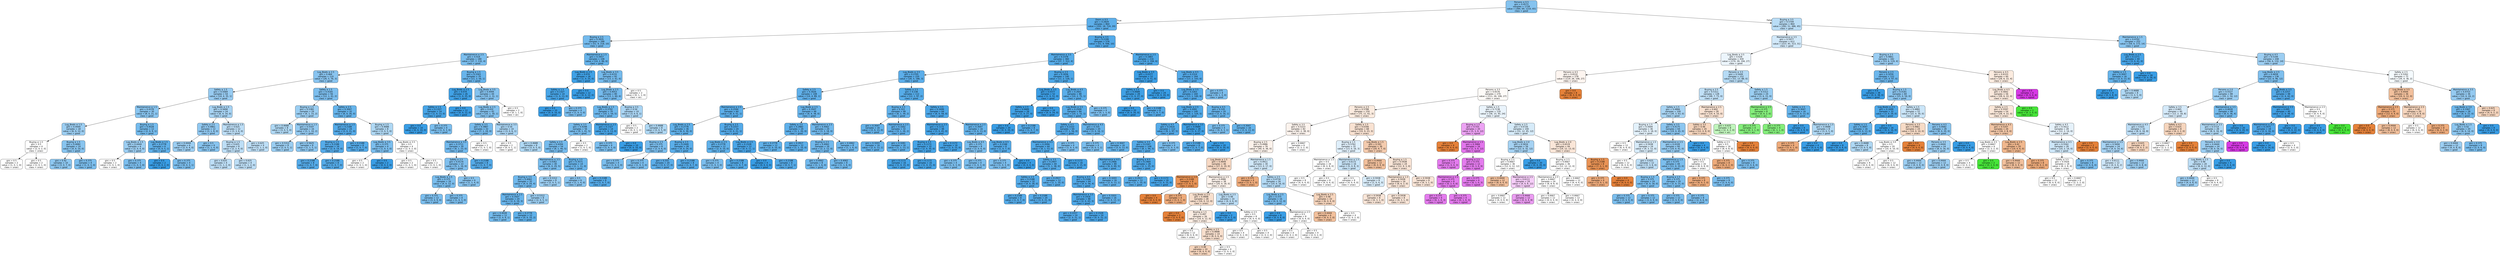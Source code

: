 digraph Tree {
node [shape=box, style="filled, rounded", color="black", fontname=helvetica] ;
edge [fontname=helvetica] ;
0 [label=<Persons &le; 0.5<br/>gini = 0.4573<br/>samples = 1728<br/>value = [384, 69, 1210, 65]<br/>class = good>, fillcolor="#399de59d"] ;
1 [label=<Doors &le; 0.5<br/>gini = 0.2829<br/>samples = 864<br/>value = [102, 18, 724, 20]<br/>class = good>, fillcolor="#399de5d0"] ;
0 -> 1 [labeldistance=2.5, labelangle=45, headlabel="True"] ;
2 [label=<Buying &le; 2.5<br/>gini = 0.3935<br/>samples = 288<br/>value = [51, 9, 218, 10]<br/>class = good>, fillcolor="#399de5b4"] ;
1 -> 2 ;
3 [label=<Maintainence &le; 2.5<br/>gini = 0.418<br/>samples = 180<br/>value = [37, 7, 132, 4]<br/>class = good>, fillcolor="#399de5a9"] ;
2 -> 3 ;
4 [label=<Lug_Boots &le; 2.5<br/>gini = 0.464<br/>samples = 110<br/>value = [26, 5, 76, 3]<br/>class = good>, fillcolor="#399de598"] ;
3 -> 4 ;
5 [label=<Safety &le; 1.5<br/>gini = 0.5069<br/>samples = 54<br/>value = [14, 4, 35, 1]<br/>class = good>, fillcolor="#399de586"] ;
4 -> 5 ;
6 [label=<Maintainence &le; 1.5<br/>gini = 0.4378<br/>samples = 30<br/>value = [8, 0, 21, 1]<br/>class = good>, fillcolor="#399de597"] ;
5 -> 6 ;
7 [label=<Lug_Boots &le; 1.5<br/>gini = 0.4444<br/>samples = 18<br/>value = [6, 0, 12, 0]<br/>class = good>, fillcolor="#399de57f"] ;
6 -> 7 ;
8 [label=<Buying &le; 1.5<br/>gini = 0.5<br/>samples = 4<br/>value = [2, 0, 2, 0]<br/>class = unacc>, fillcolor="#e5813900"] ;
7 -> 8 ;
9 [label=<gini = 0.5<br/>samples = 2<br/>value = [1, 0, 1, 0]<br/>class = unacc>, fillcolor="#e5813900"] ;
8 -> 9 ;
10 [label=<gini = 0.5<br/>samples = 2<br/>value = [1, 0, 1, 0]<br/>class = unacc>, fillcolor="#e5813900"] ;
8 -> 10 ;
11 [label=<Buying &le; 1.5<br/>gini = 0.4082<br/>samples = 14<br/>value = [4, 0, 10, 0]<br/>class = good>, fillcolor="#399de599"] ;
7 -> 11 ;
12 [label=<gini = 0.42<br/>samples = 10<br/>value = [3, 0, 7, 0]<br/>class = good>, fillcolor="#399de592"] ;
11 -> 12 ;
13 [label=<gini = 0.375<br/>samples = 4<br/>value = [1, 0, 3, 0]<br/>class = good>, fillcolor="#399de5aa"] ;
11 -> 13 ;
14 [label=<Buying &le; 1.5<br/>gini = 0.4028<br/>samples = 12<br/>value = [2, 0, 9, 1]<br/>class = good>, fillcolor="#399de5b2"] ;
6 -> 14 ;
15 [label=<Lug_Boots &le; 1.5<br/>gini = 0.4444<br/>samples = 6<br/>value = [2, 0, 4, 0]<br/>class = good>, fillcolor="#399de57f"] ;
14 -> 15 ;
16 [label=<gini = 0.5<br/>samples = 2<br/>value = [1, 0, 1, 0]<br/>class = unacc>, fillcolor="#e5813900"] ;
15 -> 16 ;
17 [label=<gini = 0.375<br/>samples = 4<br/>value = [1, 0, 3, 0]<br/>class = good>, fillcolor="#399de5aa"] ;
15 -> 17 ;
18 [label=<Lug_Boots &le; 1.5<br/>gini = 0.2778<br/>samples = 6<br/>value = [0, 0, 5, 1]<br/>class = good>, fillcolor="#399de5cc"] ;
14 -> 18 ;
19 [label=<gini = 0.0<br/>samples = 2<br/>value = [0, 0, 2, 0]<br/>class = good>, fillcolor="#399de5ff"] ;
18 -> 19 ;
20 [label=<gini = 0.375<br/>samples = 4<br/>value = [0, 0, 3, 1]<br/>class = good>, fillcolor="#399de5aa"] ;
18 -> 20 ;
21 [label=<Lug_Boots &le; 1.5<br/>gini = 0.5694<br/>samples = 24<br/>value = [6, 4, 14, 0]<br/>class = good>, fillcolor="#399de571"] ;
5 -> 21 ;
22 [label=<Safety &le; 2.5<br/>gini = 0.4861<br/>samples = 12<br/>value = [3, 1, 8, 0]<br/>class = good>, fillcolor="#399de58e"] ;
21 -> 22 ;
23 [label=<gini = 0.4444<br/>samples = 6<br/>value = [2, 0, 4, 0]<br/>class = good>, fillcolor="#399de57f"] ;
22 -> 23 ;
24 [label=<gini = 0.5<br/>samples = 6<br/>value = [1, 1, 4, 0]<br/>class = good>, fillcolor="#399de599"] ;
22 -> 24 ;
25 [label=<Maintainence &le; 1.5<br/>gini = 0.625<br/>samples = 12<br/>value = [3, 3, 6, 0]<br/>class = good>, fillcolor="#399de555"] ;
21 -> 25 ;
26 [label=<Buying &le; 1.5<br/>gini = 0.625<br/>samples = 8<br/>value = [2, 2, 4, 0]<br/>class = good>, fillcolor="#399de555"] ;
25 -> 26 ;
27 [label=<gini = 0.625<br/>samples = 4<br/>value = [1, 1, 2, 0]<br/>class = good>, fillcolor="#399de555"] ;
26 -> 27 ;
28 [label=<gini = 0.625<br/>samples = 4<br/>value = [1, 1, 2, 0]<br/>class = good>, fillcolor="#399de555"] ;
26 -> 28 ;
29 [label=<gini = 0.625<br/>samples = 4<br/>value = [1, 1, 2, 0]<br/>class = good>, fillcolor="#399de555"] ;
25 -> 29 ;
30 [label=<Safety &le; 1.5<br/>gini = 0.4165<br/>samples = 56<br/>value = [12, 1, 41, 2]<br/>class = good>, fillcolor="#399de5a8"] ;
4 -> 30 ;
31 [label=<Buying &le; 1.5<br/>gini = 0.5382<br/>samples = 24<br/>value = [6, 1, 15, 2]<br/>class = good>, fillcolor="#399de580"] ;
30 -> 31 ;
32 [label=<gini = 0.4688<br/>samples = 8<br/>value = [3, 0, 5, 0]<br/>class = good>, fillcolor="#399de566"] ;
31 -> 32 ;
33 [label=<Maintainence &le; 1.5<br/>gini = 0.5547<br/>samples = 16<br/>value = [3, 1, 10, 2]<br/>class = good>, fillcolor="#399de589"] ;
31 -> 33 ;
34 [label=<gini = 0.5312<br/>samples = 8<br/>value = [2, 0, 5, 1]<br/>class = good>, fillcolor="#399de580"] ;
33 -> 34 ;
35 [label=<gini = 0.5625<br/>samples = 8<br/>value = [1, 1, 5, 1]<br/>class = good>, fillcolor="#399de592"] ;
33 -> 35 ;
36 [label=<Safety &le; 2.5<br/>gini = 0.3047<br/>samples = 32<br/>value = [6, 0, 26, 0]<br/>class = good>, fillcolor="#399de5c4"] ;
30 -> 36 ;
37 [label=<Maintainence &le; 1.5<br/>gini = 0.2188<br/>samples = 24<br/>value = [3, 0, 21, 0]<br/>class = good>, fillcolor="#399de5db"] ;
36 -> 37 ;
38 [label=<Buying &le; 1.5<br/>gini = 0.2188<br/>samples = 16<br/>value = [2, 0, 14, 0]<br/>class = good>, fillcolor="#399de5db"] ;
37 -> 38 ;
39 [label=<gini = 0.2188<br/>samples = 8<br/>value = [1, 0, 7, 0]<br/>class = good>, fillcolor="#399de5db"] ;
38 -> 39 ;
40 [label=<gini = 0.2188<br/>samples = 8<br/>value = [1, 0, 7, 0]<br/>class = good>, fillcolor="#399de5db"] ;
38 -> 40 ;
41 [label=<gini = 0.2188<br/>samples = 8<br/>value = [1, 0, 7, 0]<br/>class = good>, fillcolor="#399de5db"] ;
37 -> 41 ;
42 [label=<Buying &le; 1.5<br/>gini = 0.4688<br/>samples = 8<br/>value = [3, 0, 5, 0]<br/>class = good>, fillcolor="#399de566"] ;
36 -> 42 ;
43 [label=<Lug_Boots &le; 3.5<br/>gini = 0.375<br/>samples = 4<br/>value = [1, 0, 3, 0]<br/>class = good>, fillcolor="#399de5aa"] ;
42 -> 43 ;
44 [label=<gini = 0.5<br/>samples = 2<br/>value = [1, 0, 1, 0]<br/>class = unacc>, fillcolor="#e5813900"] ;
43 -> 44 ;
45 [label=<gini = 0.0<br/>samples = 2<br/>value = [0, 0, 2, 0]<br/>class = good>, fillcolor="#399de5ff"] ;
43 -> 45 ;
46 [label=<Lug_Boots &le; 3.5<br/>gini = 0.5<br/>samples = 4<br/>value = [2, 0, 2, 0]<br/>class = unacc>, fillcolor="#e5813900"] ;
42 -> 46 ;
47 [label=<gini = 0.5<br/>samples = 2<br/>value = [1, 0, 1, 0]<br/>class = unacc>, fillcolor="#e5813900"] ;
46 -> 47 ;
48 [label=<gini = 0.5<br/>samples = 2<br/>value = [1, 0, 1, 0]<br/>class = unacc>, fillcolor="#e5813900"] ;
46 -> 48 ;
49 [label=<Buying &le; 1.5<br/>gini = 0.3343<br/>samples = 70<br/>value = [11, 2, 56, 1]<br/>class = good>, fillcolor="#399de5c2"] ;
3 -> 49 ;
50 [label=<Lug_Boots &le; 2.5<br/>gini = 0.074<br/>samples = 26<br/>value = [1, 0, 25, 0]<br/>class = good>, fillcolor="#399de5f5"] ;
49 -> 50 ;
51 [label=<Safety &le; 1.5<br/>gini = 0.1327<br/>samples = 14<br/>value = [1, 0, 13, 0]<br/>class = good>, fillcolor="#399de5eb"] ;
50 -> 51 ;
52 [label=<gini = 0.0<br/>samples = 10<br/>value = [0, 0, 10, 0]<br/>class = good>, fillcolor="#399de5ff"] ;
51 -> 52 ;
53 [label=<gini = 0.375<br/>samples = 4<br/>value = [1, 0, 3, 0]<br/>class = good>, fillcolor="#399de5aa"] ;
51 -> 53 ;
54 [label=<gini = 0.0<br/>samples = 12<br/>value = [0, 0, 12, 0]<br/>class = good>, fillcolor="#399de5ff"] ;
50 -> 54 ;
55 [label=<Lug_Boots &le; 3.5<br/>gini = 0.4494<br/>samples = 44<br/>value = [10, 2, 31, 1]<br/>class = good>, fillcolor="#399de59e"] ;
49 -> 55 ;
56 [label=<Lug_Boots &le; 2.5<br/>gini = 0.432<br/>samples = 42<br/>value = [10, 1, 30, 1]<br/>class = good>, fillcolor="#399de59f"] ;
55 -> 56 ;
57 [label=<Safety &le; 3.5<br/>gini = 0.3887<br/>samples = 32<br/>value = [7, 1, 24, 0]<br/>class = good>, fillcolor="#399de5ad"] ;
56 -> 57 ;
58 [label=<Maintainence &le; 3.5<br/>gini = 0.3711<br/>samples = 30<br/>value = [6, 1, 23, 0]<br/>class = good>, fillcolor="#399de5b5"] ;
57 -> 58 ;
59 [label=<Safety &le; 2.5<br/>gini = 0.4174<br/>samples = 22<br/>value = [5, 1, 16, 0]<br/>class = good>, fillcolor="#399de5a5"] ;
58 -> 59 ;
60 [label=<Lug_Boots &le; 1.5<br/>gini = 0.375<br/>samples = 16<br/>value = [4, 0, 12, 0]<br/>class = good>, fillcolor="#399de5aa"] ;
59 -> 60 ;
61 [label=<gini = 0.375<br/>samples = 12<br/>value = [3, 0, 9, 0]<br/>class = good>, fillcolor="#399de5aa"] ;
60 -> 61 ;
62 [label=<gini = 0.375<br/>samples = 4<br/>value = [1, 0, 3, 0]<br/>class = good>, fillcolor="#399de5aa"] ;
60 -> 62 ;
63 [label=<gini = 0.5<br/>samples = 6<br/>value = [1, 1, 4, 0]<br/>class = good>, fillcolor="#399de599"] ;
59 -> 63 ;
64 [label=<gini = 0.2188<br/>samples = 8<br/>value = [1, 0, 7, 0]<br/>class = good>, fillcolor="#399de5db"] ;
58 -> 64 ;
65 [label=<gini = 0.5<br/>samples = 2<br/>value = [1, 0, 1, 0]<br/>class = unacc>, fillcolor="#e5813900"] ;
57 -> 65 ;
66 [label=<Maintainence &le; 3.5<br/>gini = 0.54<br/>samples = 10<br/>value = [3, 0, 6, 1]<br/>class = good>, fillcolor="#399de56d"] ;
56 -> 66 ;
67 [label=<gini = 0.5<br/>samples = 2<br/>value = [0, 0, 1, 1]<br/>class = good>, fillcolor="#399de500"] ;
66 -> 67 ;
68 [label=<gini = 0.4688<br/>samples = 8<br/>value = [3, 0, 5, 0]<br/>class = good>, fillcolor="#399de566"] ;
66 -> 68 ;
69 [label=<gini = 0.5<br/>samples = 2<br/>value = [0, 1, 1, 0]<br/>class = acc>, fillcolor="#47e53900"] ;
55 -> 69 ;
70 [label=<Maintainence &le; 1.5<br/>gini = 0.3457<br/>samples = 108<br/>value = [14, 2, 86, 6]<br/>class = good>, fillcolor="#399de5c3"] ;
2 -> 70 ;
71 [label=<Lug_Boots &le; 2.5<br/>gini = 0.074<br/>samples = 26<br/>value = [1, 0, 25, 0]<br/>class = good>, fillcolor="#399de5f5"] ;
70 -> 71 ;
72 [label=<Safety &le; 1.5<br/>gini = 0.1327<br/>samples = 14<br/>value = [1, 0, 13, 0]<br/>class = good>, fillcolor="#399de5eb"] ;
71 -> 72 ;
73 [label=<gini = 0.0<br/>samples = 10<br/>value = [0, 0, 10, 0]<br/>class = good>, fillcolor="#399de5ff"] ;
72 -> 73 ;
74 [label=<gini = 0.375<br/>samples = 4<br/>value = [1, 0, 3, 0]<br/>class = good>, fillcolor="#399de5aa"] ;
72 -> 74 ;
75 [label=<gini = 0.0<br/>samples = 12<br/>value = [0, 0, 12, 0]<br/>class = good>, fillcolor="#399de5ff"] ;
71 -> 75 ;
76 [label=<Lug_Boots &le; 3.5<br/>gini = 0.4155<br/>samples = 82<br/>value = [13, 2, 61, 6]<br/>class = good>, fillcolor="#399de5b1"] ;
70 -> 76 ;
77 [label=<Lug_Boots &le; 2.5<br/>gini = 0.4053<br/>samples = 80<br/>value = [13, 1, 60, 6]<br/>class = good>, fillcolor="#399de5b3"] ;
76 -> 77 ;
78 [label=<Lug_Boots &le; 1.5<br/>gini = 0.3792<br/>samples = 70<br/>value = [10, 1, 54, 5]<br/>class = good>, fillcolor="#399de5bb"] ;
77 -> 78 ;
79 [label=<Safety &le; 3.5<br/>gini = 0.4298<br/>samples = 56<br/>value = [9, 1, 41, 5]<br/>class = good>, fillcolor="#399de5ae"] ;
78 -> 79 ;
80 [label=<Safety &le; 2.5<br/>gini = 0.4204<br/>samples = 54<br/>value = [8, 1, 40, 5]<br/>class = good>, fillcolor="#399de5b1"] ;
79 -> 80 ;
81 [label=<Maintainence &le; 3.5<br/>gini = 0.4362<br/>samples = 40<br/>value = [6, 0, 29, 5]<br/>class = good>, fillcolor="#399de5ac"] ;
80 -> 81 ;
82 [label=<Buying &le; 3.5<br/>gini = 0.4062<br/>samples = 32<br/>value = [4, 0, 24, 4]<br/>class = good>, fillcolor="#399de5b6"] ;
81 -> 82 ;
83 [label=<Maintainence &le; 2.5<br/>gini = 0.3507<br/>samples = 24<br/>value = [2, 0, 19, 3]<br/>class = good>, fillcolor="#399de5c2"] ;
82 -> 83 ;
84 [label=<gini = 0.4028<br/>samples = 12<br/>value = [2, 0, 9, 1]<br/>class = good>, fillcolor="#399de5b2"] ;
83 -> 84 ;
85 [label=<gini = 0.2778<br/>samples = 12<br/>value = [0, 0, 10, 2]<br/>class = good>, fillcolor="#399de5cc"] ;
83 -> 85 ;
86 [label=<gini = 0.5312<br/>samples = 8<br/>value = [2, 0, 5, 1]<br/>class = good>, fillcolor="#399de580"] ;
82 -> 86 ;
87 [label=<gini = 0.5312<br/>samples = 8<br/>value = [2, 0, 5, 1]<br/>class = good>, fillcolor="#399de580"] ;
81 -> 87 ;
88 [label=<Buying &le; 3.5<br/>gini = 0.3571<br/>samples = 14<br/>value = [2, 1, 11, 0]<br/>class = good>, fillcolor="#399de5bf"] ;
80 -> 88 ;
89 [label=<gini = 0.5<br/>samples = 6<br/>value = [1, 1, 4, 0]<br/>class = good>, fillcolor="#399de599"] ;
88 -> 89 ;
90 [label=<gini = 0.2188<br/>samples = 8<br/>value = [1, 0, 7, 0]<br/>class = good>, fillcolor="#399de5db"] ;
88 -> 90 ;
91 [label=<gini = 0.5<br/>samples = 2<br/>value = [1, 0, 1, 0]<br/>class = unacc>, fillcolor="#e5813900"] ;
79 -> 91 ;
92 [label=<Maintainence &le; 2.5<br/>gini = 0.1327<br/>samples = 14<br/>value = [1, 0, 13, 0]<br/>class = good>, fillcolor="#399de5eb"] ;
78 -> 92 ;
93 [label=<gini = 0.375<br/>samples = 4<br/>value = [1, 0, 3, 0]<br/>class = good>, fillcolor="#399de5aa"] ;
92 -> 93 ;
94 [label=<gini = 0.0<br/>samples = 10<br/>value = [0, 0, 10, 0]<br/>class = good>, fillcolor="#399de5ff"] ;
92 -> 94 ;
95 [label=<Buying &le; 3.5<br/>gini = 0.54<br/>samples = 10<br/>value = [3, 0, 6, 1]<br/>class = good>, fillcolor="#399de56d"] ;
77 -> 95 ;
96 [label=<gini = 0.5<br/>samples = 2<br/>value = [0, 0, 1, 1]<br/>class = good>, fillcolor="#399de500"] ;
95 -> 96 ;
97 [label=<gini = 0.4688<br/>samples = 8<br/>value = [3, 0, 5, 0]<br/>class = good>, fillcolor="#399de566"] ;
95 -> 97 ;
98 [label=<gini = 0.5<br/>samples = 2<br/>value = [0, 1, 1, 0]<br/>class = acc>, fillcolor="#47e53900"] ;
76 -> 98 ;
99 [label=<Buying &le; 3.5<br/>gini = 0.2199<br/>samples = 576<br/>value = [51, 9, 506, 10]<br/>class = good>, fillcolor="#399de5dd"] ;
1 -> 99 ;
100 [label=<Maintainence &le; 3.5<br/>gini = 0.2378<br/>samples = 360<br/>value = [37, 7, 312, 4]<br/>class = good>, fillcolor="#399de5d9"] ;
99 -> 100 ;
101 [label=<Lug_Boots &le; 3.5<br/>gini = 0.2705<br/>samples = 220<br/>value = [26, 5, 186, 3]<br/>class = good>, fillcolor="#399de5d2"] ;
100 -> 101 ;
102 [label=<Safety &le; 2.5<br/>gini = 0.3026<br/>samples = 108<br/>value = [14, 4, 89, 1]<br/>class = good>, fillcolor="#399de5cb"] ;
101 -> 102 ;
103 [label=<Maintainence &le; 2.5<br/>gini = 0.2594<br/>samples = 60<br/>value = [8, 0, 51, 1]<br/>class = good>, fillcolor="#399de5d3"] ;
102 -> 103 ;
104 [label=<Lug_Boots &le; 2.5<br/>gini = 0.2778<br/>samples = 36<br/>value = [6, 0, 30, 0]<br/>class = good>, fillcolor="#399de5cc"] ;
103 -> 104 ;
105 [label=<Buying &le; 2.5<br/>gini = 0.375<br/>samples = 8<br/>value = [2, 0, 6, 0]<br/>class = good>, fillcolor="#399de5aa"] ;
104 -> 105 ;
106 [label=<gini = 0.375<br/>samples = 4<br/>value = [1, 0, 3, 0]<br/>class = good>, fillcolor="#399de5aa"] ;
105 -> 106 ;
107 [label=<gini = 0.375<br/>samples = 4<br/>value = [1, 0, 3, 0]<br/>class = good>, fillcolor="#399de5aa"] ;
105 -> 107 ;
108 [label=<Buying &le; 2.5<br/>gini = 0.2449<br/>samples = 28<br/>value = [4, 0, 24, 0]<br/>class = good>, fillcolor="#399de5d4"] ;
104 -> 108 ;
109 [label=<gini = 0.255<br/>samples = 20<br/>value = [3, 0, 17, 0]<br/>class = good>, fillcolor="#399de5d2"] ;
108 -> 109 ;
110 [label=<gini = 0.2188<br/>samples = 8<br/>value = [1, 0, 7, 0]<br/>class = good>, fillcolor="#399de5db"] ;
108 -> 110 ;
111 [label=<Buying &le; 2.5<br/>gini = 0.2257<br/>samples = 24<br/>value = [2, 0, 21, 1]<br/>class = good>, fillcolor="#399de5dc"] ;
103 -> 111 ;
112 [label=<Lug_Boots &le; 2.5<br/>gini = 0.2778<br/>samples = 12<br/>value = [2, 0, 10, 0]<br/>class = good>, fillcolor="#399de5cc"] ;
111 -> 112 ;
113 [label=<gini = 0.375<br/>samples = 4<br/>value = [1, 0, 3, 0]<br/>class = good>, fillcolor="#399de5aa"] ;
112 -> 113 ;
114 [label=<gini = 0.2188<br/>samples = 8<br/>value = [1, 0, 7, 0]<br/>class = good>, fillcolor="#399de5db"] ;
112 -> 114 ;
115 [label=<Lug_Boots &le; 2.5<br/>gini = 0.1528<br/>samples = 12<br/>value = [0, 0, 11, 1]<br/>class = good>, fillcolor="#399de5e8"] ;
111 -> 115 ;
116 [label=<gini = 0.0<br/>samples = 4<br/>value = [0, 0, 4, 0]<br/>class = good>, fillcolor="#399de5ff"] ;
115 -> 116 ;
117 [label=<gini = 0.2188<br/>samples = 8<br/>value = [0, 0, 7, 1]<br/>class = good>, fillcolor="#399de5db"] ;
115 -> 117 ;
118 [label=<Lug_Boots &le; 2.5<br/>gini = 0.3507<br/>samples = 48<br/>value = [6, 4, 38, 0]<br/>class = good>, fillcolor="#399de5c2"] ;
102 -> 118 ;
119 [label=<Safety &le; 3.5<br/>gini = 0.2882<br/>samples = 24<br/>value = [3, 1, 20, 0]<br/>class = good>, fillcolor="#399de5ce"] ;
118 -> 119 ;
120 [label=<gini = 0.2778<br/>samples = 12<br/>value = [2, 0, 10, 0]<br/>class = good>, fillcolor="#399de5cc"] ;
119 -> 120 ;
121 [label=<gini = 0.2917<br/>samples = 12<br/>value = [1, 1, 10, 0]<br/>class = good>, fillcolor="#399de5d1"] ;
119 -> 121 ;
122 [label=<Maintainence &le; 2.5<br/>gini = 0.4062<br/>samples = 24<br/>value = [3, 3, 18, 0]<br/>class = good>, fillcolor="#399de5b6"] ;
118 -> 122 ;
123 [label=<Buying &le; 2.5<br/>gini = 0.4062<br/>samples = 16<br/>value = [2, 2, 12, 0]<br/>class = good>, fillcolor="#399de5b6"] ;
122 -> 123 ;
124 [label=<gini = 0.4062<br/>samples = 8<br/>value = [1, 1, 6, 0]<br/>class = good>, fillcolor="#399de5b6"] ;
123 -> 124 ;
125 [label=<gini = 0.4062<br/>samples = 8<br/>value = [1, 1, 6, 0]<br/>class = good>, fillcolor="#399de5b6"] ;
123 -> 125 ;
126 [label=<gini = 0.4062<br/>samples = 8<br/>value = [1, 1, 6, 0]<br/>class = good>, fillcolor="#399de5b6"] ;
122 -> 126 ;
127 [label=<Safety &le; 2.5<br/>gini = 0.238<br/>samples = 112<br/>value = [12, 1, 97, 2]<br/>class = good>, fillcolor="#399de5d9"] ;
101 -> 127 ;
128 [label=<Buying &le; 2.5<br/>gini = 0.322<br/>samples = 48<br/>value = [6, 1, 39, 2]<br/>class = good>, fillcolor="#399de5c8"] ;
127 -> 128 ;
129 [label=<gini = 0.3047<br/>samples = 16<br/>value = [3, 0, 13, 0]<br/>class = good>, fillcolor="#399de5c4"] ;
128 -> 129 ;
130 [label=<Maintainence &le; 2.5<br/>gini = 0.3262<br/>samples = 32<br/>value = [3, 1, 26, 2]<br/>class = good>, fillcolor="#399de5ca"] ;
128 -> 130 ;
131 [label=<gini = 0.3203<br/>samples = 16<br/>value = [2, 0, 13, 1]<br/>class = good>, fillcolor="#399de5c8"] ;
130 -> 131 ;
132 [label=<gini = 0.3281<br/>samples = 16<br/>value = [1, 1, 13, 1]<br/>class = good>, fillcolor="#399de5cc"] ;
130 -> 132 ;
133 [label=<Safety &le; 3.5<br/>gini = 0.1699<br/>samples = 64<br/>value = [6, 0, 58, 0]<br/>class = good>, fillcolor="#399de5e5"] ;
127 -> 133 ;
134 [label=<Maintainence &le; 2.5<br/>gini = 0.1172<br/>samples = 48<br/>value = [3, 0, 45, 0]<br/>class = good>, fillcolor="#399de5ee"] ;
133 -> 134 ;
135 [label=<Buying &le; 2.5<br/>gini = 0.1172<br/>samples = 32<br/>value = [2, 0, 30, 0]<br/>class = good>, fillcolor="#399de5ee"] ;
134 -> 135 ;
136 [label=<gini = 0.1172<br/>samples = 16<br/>value = [1, 0, 15, 0]<br/>class = good>, fillcolor="#399de5ee"] ;
135 -> 136 ;
137 [label=<gini = 0.1172<br/>samples = 16<br/>value = [1, 0, 15, 0]<br/>class = good>, fillcolor="#399de5ee"] ;
135 -> 137 ;
138 [label=<gini = 0.1172<br/>samples = 16<br/>value = [1, 0, 15, 0]<br/>class = good>, fillcolor="#399de5ee"] ;
134 -> 138 ;
139 [label=<Maintainence &le; 2.5<br/>gini = 0.3047<br/>samples = 16<br/>value = [3, 0, 13, 0]<br/>class = good>, fillcolor="#399de5c4"] ;
133 -> 139 ;
140 [label=<Lug_Boots &le; 4.5<br/>gini = 0.375<br/>samples = 8<br/>value = [2, 0, 6, 0]<br/>class = good>, fillcolor="#399de5aa"] ;
139 -> 140 ;
141 [label=<gini = 0.375<br/>samples = 4<br/>value = [1, 0, 3, 0]<br/>class = good>, fillcolor="#399de5aa"] ;
140 -> 141 ;
142 [label=<gini = 0.375<br/>samples = 4<br/>value = [1, 0, 3, 0]<br/>class = good>, fillcolor="#399de5aa"] ;
140 -> 142 ;
143 [label=<Lug_Boots &le; 4.5<br/>gini = 0.2188<br/>samples = 8<br/>value = [1, 0, 7, 0]<br/>class = good>, fillcolor="#399de5db"] ;
139 -> 143 ;
144 [label=<gini = 0.375<br/>samples = 4<br/>value = [1, 0, 3, 0]<br/>class = good>, fillcolor="#399de5aa"] ;
143 -> 144 ;
145 [label=<gini = 0.0<br/>samples = 4<br/>value = [0, 0, 4, 0]<br/>class = good>, fillcolor="#399de5ff"] ;
143 -> 145 ;
146 [label=<Buying &le; 2.5<br/>gini = 0.1836<br/>samples = 140<br/>value = [11, 2, 126, 1]<br/>class = good>, fillcolor="#399de5e3"] ;
100 -> 146 ;
147 [label=<Lug_Boots &le; 3.5<br/>gini = 0.0377<br/>samples = 52<br/>value = [1, 0, 51, 0]<br/>class = good>, fillcolor="#399de5fa"] ;
146 -> 147 ;
148 [label=<Safety &le; 2.5<br/>gini = 0.0689<br/>samples = 28<br/>value = [1, 0, 27, 0]<br/>class = good>, fillcolor="#399de5f6"] ;
147 -> 148 ;
149 [label=<gini = 0.0<br/>samples = 20<br/>value = [0, 0, 20, 0]<br/>class = good>, fillcolor="#399de5ff"] ;
148 -> 149 ;
150 [label=<gini = 0.2188<br/>samples = 8<br/>value = [1, 0, 7, 0]<br/>class = good>, fillcolor="#399de5db"] ;
148 -> 150 ;
151 [label=<gini = 0.0<br/>samples = 24<br/>value = [0, 0, 24, 0]<br/>class = good>, fillcolor="#399de5ff"] ;
147 -> 151 ;
152 [label=<Lug_Boots &le; 4.5<br/>gini = 0.2601<br/>samples = 88<br/>value = [10, 2, 75, 1]<br/>class = good>, fillcolor="#399de5d4"] ;
146 -> 152 ;
153 [label=<Lug_Boots &le; 3.5<br/>gini = 0.2509<br/>samples = 84<br/>value = [10, 1, 72, 1]<br/>class = good>, fillcolor="#399de5d6"] ;
152 -> 153 ;
154 [label=<Safety &le; 4.5<br/>gini = 0.2222<br/>samples = 64<br/>value = [7, 1, 56, 0]<br/>class = good>, fillcolor="#399de5db"] ;
153 -> 154 ;
155 [label=<Maintainence &le; 4.5<br/>gini = 0.2094<br/>samples = 60<br/>value = [6, 1, 53, 0]<br/>class = good>, fillcolor="#399de5de"] ;
154 -> 155 ;
156 [label=<Safety &le; 3.5<br/>gini = 0.2407<br/>samples = 44<br/>value = [5, 1, 38, 0]<br/>class = good>, fillcolor="#399de5d8"] ;
155 -> 156 ;
157 [label=<Safety &le; 2.5<br/>gini = 0.2188<br/>samples = 32<br/>value = [4, 0, 28, 0]<br/>class = good>, fillcolor="#399de5db"] ;
156 -> 157 ;
158 [label=<gini = 0.2188<br/>samples = 8<br/>value = [1, 0, 7, 0]<br/>class = good>, fillcolor="#399de5db"] ;
157 -> 158 ;
159 [label=<gini = 0.2188<br/>samples = 24<br/>value = [3, 0, 21, 0]<br/>class = good>, fillcolor="#399de5db"] ;
157 -> 159 ;
160 [label=<gini = 0.2917<br/>samples = 12<br/>value = [1, 1, 10, 0]<br/>class = good>, fillcolor="#399de5d1"] ;
156 -> 160 ;
161 [label=<gini = 0.1172<br/>samples = 16<br/>value = [1, 0, 15, 0]<br/>class = good>, fillcolor="#399de5ee"] ;
155 -> 161 ;
162 [label=<gini = 0.375<br/>samples = 4<br/>value = [1, 0, 3, 0]<br/>class = good>, fillcolor="#399de5aa"] ;
154 -> 162 ;
163 [label=<Maintainence &le; 4.5<br/>gini = 0.335<br/>samples = 20<br/>value = [3, 0, 16, 1]<br/>class = good>, fillcolor="#399de5c3"] ;
153 -> 163 ;
164 [label=<gini = 0.375<br/>samples = 4<br/>value = [0, 0, 3, 1]<br/>class = good>, fillcolor="#399de5aa"] ;
163 -> 164 ;
165 [label=<gini = 0.3047<br/>samples = 16<br/>value = [3, 0, 13, 0]<br/>class = good>, fillcolor="#399de5c4"] ;
163 -> 165 ;
166 [label=<gini = 0.375<br/>samples = 4<br/>value = [0, 1, 3, 0]<br/>class = good>, fillcolor="#399de5aa"] ;
152 -> 166 ;
167 [label=<Maintainence &le; 2.5<br/>gini = 0.1883<br/>samples = 216<br/>value = [14, 2, 194, 6]<br/>class = good>, fillcolor="#399de5e3"] ;
99 -> 167 ;
168 [label=<Lug_Boots &le; 3.5<br/>gini = 0.0377<br/>samples = 52<br/>value = [1, 0, 51, 0]<br/>class = good>, fillcolor="#399de5fa"] ;
167 -> 168 ;
169 [label=<Safety &le; 2.5<br/>gini = 0.0689<br/>samples = 28<br/>value = [1, 0, 27, 0]<br/>class = good>, fillcolor="#399de5f6"] ;
168 -> 169 ;
170 [label=<gini = 0.0<br/>samples = 20<br/>value = [0, 0, 20, 0]<br/>class = good>, fillcolor="#399de5ff"] ;
169 -> 170 ;
171 [label=<gini = 0.2188<br/>samples = 8<br/>value = [1, 0, 7, 0]<br/>class = good>, fillcolor="#399de5db"] ;
169 -> 171 ;
172 [label=<gini = 0.0<br/>samples = 24<br/>value = [0, 0, 24, 0]<br/>class = good>, fillcolor="#399de5ff"] ;
168 -> 172 ;
173 [label=<Lug_Boots &le; 4.5<br/>gini = 0.2319<br/>samples = 164<br/>value = [13, 2, 143, 6]<br/>class = good>, fillcolor="#399de5dc"] ;
167 -> 173 ;
174 [label=<Lug_Boots &le; 3.5<br/>gini = 0.2263<br/>samples = 160<br/>value = [13, 1, 140, 6]<br/>class = good>, fillcolor="#399de5dc"] ;
173 -> 174 ;
175 [label=<Lug_Boots &le; 2.5<br/>gini = 0.2091<br/>samples = 140<br/>value = [10, 1, 124, 5]<br/>class = good>, fillcolor="#399de5e0"] ;
174 -> 175 ;
176 [label=<Safety &le; 4.5<br/>gini = 0.2414<br/>samples = 112<br/>value = [9, 1, 97, 5]<br/>class = good>, fillcolor="#399de5da"] ;
175 -> 176 ;
177 [label=<Safety &le; 3.5<br/>gini = 0.2347<br/>samples = 108<br/>value = [8, 1, 94, 5]<br/>class = good>, fillcolor="#399de5db"] ;
176 -> 177 ;
178 [label=<Maintainence &le; 4.5<br/>gini = 0.2466<br/>samples = 80<br/>value = [6, 0, 69, 5]<br/>class = good>, fillcolor="#399de5d9"] ;
177 -> 178 ;
179 [label=<Buying &le; 4.5<br/>gini = 0.2266<br/>samples = 64<br/>value = [4, 0, 56, 4]<br/>class = good>, fillcolor="#399de5dd"] ;
178 -> 179 ;
180 [label=<Maintainence &le; 3.5<br/>gini = 0.1918<br/>samples = 48<br/>value = [2, 0, 43, 3]<br/>class = good>, fillcolor="#399de5e3"] ;
179 -> 180 ;
181 [label=<gini = 0.2257<br/>samples = 24<br/>value = [2, 0, 21, 1]<br/>class = good>, fillcolor="#399de5dc"] ;
180 -> 181 ;
182 [label=<gini = 0.1528<br/>samples = 24<br/>value = [0, 0, 22, 2]<br/>class = good>, fillcolor="#399de5e8"] ;
180 -> 182 ;
183 [label=<gini = 0.3203<br/>samples = 16<br/>value = [2, 0, 13, 1]<br/>class = good>, fillcolor="#399de5c8"] ;
179 -> 183 ;
184 [label=<gini = 0.3203<br/>samples = 16<br/>value = [2, 0, 13, 1]<br/>class = good>, fillcolor="#399de5c8"] ;
178 -> 184 ;
185 [label=<Buying &le; 4.5<br/>gini = 0.1964<br/>samples = 28<br/>value = [2, 1, 25, 0]<br/>class = good>, fillcolor="#399de5e2"] ;
177 -> 185 ;
186 [label=<gini = 0.2917<br/>samples = 12<br/>value = [1, 1, 10, 0]<br/>class = good>, fillcolor="#399de5d1"] ;
185 -> 186 ;
187 [label=<gini = 0.1172<br/>samples = 16<br/>value = [1, 0, 15, 0]<br/>class = good>, fillcolor="#399de5ee"] ;
185 -> 187 ;
188 [label=<gini = 0.375<br/>samples = 4<br/>value = [1, 0, 3, 0]<br/>class = good>, fillcolor="#399de5aa"] ;
176 -> 188 ;
189 [label=<Maintainence &le; 3.5<br/>gini = 0.0689<br/>samples = 28<br/>value = [1, 0, 27, 0]<br/>class = good>, fillcolor="#399de5f6"] ;
175 -> 189 ;
190 [label=<gini = 0.2188<br/>samples = 8<br/>value = [1, 0, 7, 0]<br/>class = good>, fillcolor="#399de5db"] ;
189 -> 190 ;
191 [label=<gini = 0.0<br/>samples = 20<br/>value = [0, 0, 20, 0]<br/>class = good>, fillcolor="#399de5ff"] ;
189 -> 191 ;
192 [label=<Buying &le; 4.5<br/>gini = 0.335<br/>samples = 20<br/>value = [3, 0, 16, 1]<br/>class = good>, fillcolor="#399de5c3"] ;
174 -> 192 ;
193 [label=<gini = 0.375<br/>samples = 4<br/>value = [0, 0, 3, 1]<br/>class = good>, fillcolor="#399de5aa"] ;
192 -> 193 ;
194 [label=<gini = 0.3047<br/>samples = 16<br/>value = [3, 0, 13, 0]<br/>class = good>, fillcolor="#399de5c4"] ;
192 -> 194 ;
195 [label=<gini = 0.375<br/>samples = 4<br/>value = [0, 1, 3, 0]<br/>class = good>, fillcolor="#399de5aa"] ;
173 -> 195 ;
196 [label=<Buying &le; 3.5<br/>gini = 0.5709<br/>samples = 864<br/>value = [282, 51, 486, 45]<br/>class = good>, fillcolor="#399de559"] ;
0 -> 196 [labeldistance=2.5, labelangle=-45, headlabel="False"] ;
197 [label=<Maintainence &le; 3.5<br/>gini = 0.5977<br/>samples = 612<br/>value = [223, 45, 313, 31]<br/>class = good>, fillcolor="#399de53b"] ;
196 -> 197 ;
198 [label=<Lug_Boots &le; 3.5<br/>gini = 0.628<br/>samples = 430<br/>value = [170, 39, 194, 27]<br/>class = good>, fillcolor="#399de518"] ;
197 -> 198 ;
199 [label=<Persons &le; 4.5<br/>gini = 0.6532<br/>samples = 278<br/>value = [119, 26, 106, 27]<br/>class = unacc>, fillcolor="#e5813913"] ;
198 -> 199 ;
200 [label=<Persons &le; 3.5<br/>gini = 0.6576<br/>samples = 270<br/>value = [111, 26, 106, 27]<br/>class = unacc>, fillcolor="#e5813908"] ;
199 -> 200 ;
201 [label=<Persons &le; 2.5<br/>gini = 0.5788<br/>samples = 150<br/>value = [75, 11, 61, 3]<br/>class = unacc>, fillcolor="#e5813928"] ;
200 -> 201 ;
202 [label=<Safety &le; 3.5<br/>gini = 0.5223<br/>samples = 82<br/>value = [42, 2, 38, 0]<br/>class = unacc>, fillcolor="#e5813917"] ;
201 -> 202 ;
203 [label=<Buying &le; 2.5<br/>gini = 0.4986<br/>samples = 76<br/>value = [40, 0, 36, 0]<br/>class = unacc>, fillcolor="#e5813919"] ;
202 -> 203 ;
204 [label=<Lug_Boots &le; 1.5<br/>gini = 0.4849<br/>samples = 46<br/>value = [27, 0, 19, 0]<br/>class = unacc>, fillcolor="#e581394c"] ;
203 -> 204 ;
205 [label=<Maintainence &le; 2.0<br/>gini = 0.2188<br/>samples = 8<br/>value = [7, 0, 1, 0]<br/>class = unacc>, fillcolor="#e58139db"] ;
204 -> 205 ;
206 [label=<gini = 0.0<br/>samples = 4<br/>value = [4, 0, 0, 0]<br/>class = unacc>, fillcolor="#e58139ff"] ;
205 -> 206 ;
207 [label=<gini = 0.375<br/>samples = 4<br/>value = [3, 0, 1, 0]<br/>class = unacc>, fillcolor="#e58139aa"] ;
205 -> 207 ;
208 [label=<Maintainence &le; 2.5<br/>gini = 0.4986<br/>samples = 38<br/>value = [20, 0, 18, 0]<br/>class = unacc>, fillcolor="#e5813919"] ;
204 -> 208 ;
209 [label=<Lug_Boots &le; 2.5<br/>gini = 0.4898<br/>samples = 28<br/>value = [16, 0, 12, 0]<br/>class = unacc>, fillcolor="#e5813940"] ;
208 -> 209 ;
210 [label=<gini = 0.0<br/>samples = 2<br/>value = [2, 0, 0, 0]<br/>class = unacc>, fillcolor="#e58139ff"] ;
209 -> 210 ;
211 [label=<Buying &le; 1.5<br/>gini = 0.497<br/>samples = 26<br/>value = [14, 0, 12, 0]<br/>class = unacc>, fillcolor="#e5813924"] ;
209 -> 211 ;
212 [label=<gini = 0.5<br/>samples = 12<br/>value = [6, 0, 6, 0]<br/>class = unacc>, fillcolor="#e5813900"] ;
211 -> 212 ;
213 [label=<Safety &le; 2.5<br/>gini = 0.4898<br/>samples = 14<br/>value = [8, 0, 6, 0]<br/>class = unacc>, fillcolor="#e5813940"] ;
211 -> 213 ;
214 [label=<gini = 0.48<br/>samples = 10<br/>value = [6, 0, 4, 0]<br/>class = unacc>, fillcolor="#e5813955"] ;
213 -> 214 ;
215 [label=<gini = 0.5<br/>samples = 4<br/>value = [2, 0, 2, 0]<br/>class = unacc>, fillcolor="#e5813900"] ;
213 -> 215 ;
216 [label=<Lug_Boots &le; 2.5<br/>gini = 0.48<br/>samples = 10<br/>value = [4, 0, 6, 0]<br/>class = good>, fillcolor="#399de555"] ;
208 -> 216 ;
217 [label=<gini = 0.0<br/>samples = 2<br/>value = [0, 0, 2, 0]<br/>class = good>, fillcolor="#399de5ff"] ;
216 -> 217 ;
218 [label=<Safety &le; 2.5<br/>gini = 0.5<br/>samples = 8<br/>value = [4, 0, 4, 0]<br/>class = unacc>, fillcolor="#e5813900"] ;
216 -> 218 ;
219 [label=<gini = 0.5<br/>samples = 4<br/>value = [2, 0, 2, 0]<br/>class = unacc>, fillcolor="#e5813900"] ;
218 -> 219 ;
220 [label=<gini = 0.5<br/>samples = 4<br/>value = [2, 0, 2, 0]<br/>class = unacc>, fillcolor="#e5813900"] ;
218 -> 220 ;
221 [label=<Maintainence &le; 1.5<br/>gini = 0.4911<br/>samples = 30<br/>value = [13, 0, 17, 0]<br/>class = good>, fillcolor="#399de53c"] ;
203 -> 221 ;
222 [label=<gini = 0.375<br/>samples = 4<br/>value = [3, 0, 1, 0]<br/>class = unacc>, fillcolor="#e58139aa"] ;
221 -> 222 ;
223 [label=<Safety &le; 2.5<br/>gini = 0.4734<br/>samples = 26<br/>value = [10, 0, 16, 0]<br/>class = good>, fillcolor="#399de560"] ;
221 -> 223 ;
224 [label=<Lug_Boots &le; 2.5<br/>gini = 0.375<br/>samples = 16<br/>value = [4, 0, 12, 0]<br/>class = good>, fillcolor="#399de5aa"] ;
223 -> 224 ;
225 [label=<gini = 0.0<br/>samples = 8<br/>value = [0, 0, 8, 0]<br/>class = good>, fillcolor="#399de5ff"] ;
224 -> 225 ;
226 [label=<Maintainence &le; 2.5<br/>gini = 0.5<br/>samples = 8<br/>value = [4, 0, 4, 0]<br/>class = unacc>, fillcolor="#e5813900"] ;
224 -> 226 ;
227 [label=<gini = 0.5<br/>samples = 4<br/>value = [2, 0, 2, 0]<br/>class = unacc>, fillcolor="#e5813900"] ;
226 -> 227 ;
228 [label=<gini = 0.5<br/>samples = 4<br/>value = [2, 0, 2, 0]<br/>class = unacc>, fillcolor="#e5813900"] ;
226 -> 228 ;
229 [label=<Lug_Boots &le; 2.5<br/>gini = 0.48<br/>samples = 10<br/>value = [6, 0, 4, 0]<br/>class = unacc>, fillcolor="#e5813955"] ;
223 -> 229 ;
230 [label=<gini = 0.4444<br/>samples = 6<br/>value = [4, 0, 2, 0]<br/>class = unacc>, fillcolor="#e581397f"] ;
229 -> 230 ;
231 [label=<gini = 0.5<br/>samples = 4<br/>value = [2, 0, 2, 0]<br/>class = unacc>, fillcolor="#e5813900"] ;
229 -> 231 ;
232 [label=<gini = 0.6667<br/>samples = 6<br/>value = [2, 2, 2, 0]<br/>class = unacc>, fillcolor="#e5813900"] ;
202 -> 232 ;
233 [label=<Safety &le; 1.5<br/>gini = 0.6306<br/>samples = 68<br/>value = [33, 9, 23, 3]<br/>class = unacc>, fillcolor="#e5813939"] ;
201 -> 233 ;
234 [label=<Buying &le; 1.5<br/>gini = 0.5762<br/>samples = 32<br/>value = [13, 0, 16, 3]<br/>class = good>, fillcolor="#399de528"] ;
233 -> 234 ;
235 [label=<Maintainence &le; 1.5<br/>gini = 0.5<br/>samples = 16<br/>value = [8, 0, 8, 0]<br/>class = unacc>, fillcolor="#e5813900"] ;
234 -> 235 ;
236 [label=<gini = 0.5<br/>samples = 8<br/>value = [4, 0, 4, 0]<br/>class = unacc>, fillcolor="#e5813900"] ;
235 -> 236 ;
237 [label=<gini = 0.5<br/>samples = 8<br/>value = [4, 0, 4, 0]<br/>class = unacc>, fillcolor="#e5813900"] ;
235 -> 237 ;
238 [label=<Maintainence &le; 1.5<br/>gini = 0.6172<br/>samples = 16<br/>value = [5, 0, 8, 3]<br/>class = good>, fillcolor="#399de546"] ;
234 -> 238 ;
239 [label=<gini = 0.5<br/>samples = 8<br/>value = [4, 0, 4, 0]<br/>class = unacc>, fillcolor="#e5813900"] ;
238 -> 239 ;
240 [label=<gini = 0.5938<br/>samples = 8<br/>value = [1, 0, 4, 3]<br/>class = good>, fillcolor="#399de533"] ;
238 -> 240 ;
241 [label=<Lug_Boots &le; 1.5<br/>gini = 0.591<br/>samples = 36<br/>value = [20, 9, 7, 0]<br/>class = unacc>, fillcolor="#e5813968"] ;
233 -> 241 ;
242 [label=<gini = 0.4444<br/>samples = 12<br/>value = [8, 0, 4, 0]<br/>class = unacc>, fillcolor="#e581397f"] ;
241 -> 242 ;
243 [label=<Buying &le; 1.5<br/>gini = 0.5938<br/>samples = 24<br/>value = [12, 9, 3, 0]<br/>class = unacc>, fillcolor="#e5813933"] ;
241 -> 243 ;
244 [label=<Maintainence &le; 1.5<br/>gini = 0.5938<br/>samples = 16<br/>value = [8, 6, 2, 0]<br/>class = unacc>, fillcolor="#e5813933"] ;
243 -> 244 ;
245 [label=<gini = 0.5938<br/>samples = 8<br/>value = [4, 3, 1, 0]<br/>class = unacc>, fillcolor="#e5813933"] ;
244 -> 245 ;
246 [label=<gini = 0.5938<br/>samples = 8<br/>value = [4, 3, 1, 0]<br/>class = unacc>, fillcolor="#e5813933"] ;
244 -> 246 ;
247 [label=<gini = 0.5938<br/>samples = 8<br/>value = [4, 3, 1, 0]<br/>class = unacc>, fillcolor="#e5813933"] ;
243 -> 247 ;
248 [label=<Safety &le; 1.5<br/>gini = 0.7138<br/>samples = 120<br/>value = [36, 15, 45, 24]<br/>class = good>, fillcolor="#399de51b"] ;
200 -> 248 ;
249 [label=<Buying &le; 1.5<br/>gini = 0.555<br/>samples = 20<br/>value = [5, 3, 0, 12]<br/>class = vgood>, fillcolor="#d739e577"] ;
248 -> 249 ;
250 [label=<gini = 0.0<br/>samples = 4<br/>value = [4, 0, 0, 0]<br/>class = unacc>, fillcolor="#e58139ff"] ;
249 -> 250 ;
251 [label=<Maintainence &le; 1.5<br/>gini = 0.3984<br/>samples = 16<br/>value = [1, 3, 0, 12]<br/>class = vgood>, fillcolor="#d739e5b1"] ;
249 -> 251 ;
252 [label=<gini = 0.375<br/>samples = 4<br/>value = [1, 0, 0, 3]<br/>class = vgood>, fillcolor="#d739e5aa"] ;
251 -> 252 ;
253 [label=<Buying &le; 2.5<br/>gini = 0.375<br/>samples = 12<br/>value = [0, 3, 0, 9]<br/>class = vgood>, fillcolor="#d739e5aa"] ;
251 -> 253 ;
254 [label=<Maintainence &le; 2.5<br/>gini = 0.375<br/>samples = 8<br/>value = [0, 2, 0, 6]<br/>class = vgood>, fillcolor="#d739e5aa"] ;
253 -> 254 ;
255 [label=<gini = 0.375<br/>samples = 4<br/>value = [0, 1, 0, 3]<br/>class = vgood>, fillcolor="#d739e5aa"] ;
254 -> 255 ;
256 [label=<gini = 0.375<br/>samples = 4<br/>value = [0, 1, 0, 3]<br/>class = vgood>, fillcolor="#d739e5aa"] ;
254 -> 256 ;
257 [label=<gini = 0.375<br/>samples = 4<br/>value = [0, 1, 0, 3]<br/>class = vgood>, fillcolor="#d739e5aa"] ;
253 -> 257 ;
258 [label=<Safety &le; 2.5<br/>gini = 0.6726<br/>samples = 100<br/>value = [31, 12, 45, 12]<br/>class = good>, fillcolor="#399de534"] ;
248 -> 258 ;
259 [label=<Lug_Boots &le; 2.0<br/>gini = 0.5816<br/>samples = 56<br/>value = [12, 0, 32, 12]<br/>class = good>, fillcolor="#399de574"] ;
258 -> 259 ;
260 [label=<Buying &le; 2.5<br/>gini = 0.6667<br/>samples = 36<br/>value = [12, 0, 12, 12]<br/>class = unacc>, fillcolor="#e5813900"] ;
259 -> 260 ;
261 [label=<gini = 0.4444<br/>samples = 12<br/>value = [8, 0, 4, 0]<br/>class = unacc>, fillcolor="#e581397f"] ;
260 -> 261 ;
262 [label=<Maintainence &le; 2.5<br/>gini = 0.6111<br/>samples = 24<br/>value = [4, 0, 8, 12]<br/>class = vgood>, fillcolor="#d739e540"] ;
260 -> 262 ;
263 [label=<gini = 0.6667<br/>samples = 12<br/>value = [4, 0, 4, 4]<br/>class = unacc>, fillcolor="#e5813900"] ;
262 -> 263 ;
264 [label=<gini = 0.4444<br/>samples = 12<br/>value = [0, 0, 4, 8]<br/>class = vgood>, fillcolor="#d739e57f"] ;
262 -> 264 ;
265 [label=<gini = 0.0<br/>samples = 20<br/>value = [0, 0, 20, 0]<br/>class = good>, fillcolor="#399de5ff"] ;
259 -> 265 ;
266 [label=<Lug_Boots &le; 2.0<br/>gini = 0.6519<br/>samples = 44<br/>value = [19, 12, 13, 0]<br/>class = unacc>, fillcolor="#e5813931"] ;
258 -> 266 ;
267 [label=<Buying &le; 2.5<br/>gini = 0.6667<br/>samples = 36<br/>value = [12, 12, 12, 0]<br/>class = unacc>, fillcolor="#e5813900"] ;
266 -> 267 ;
268 [label=<Maintainence &le; 2.5<br/>gini = 0.6667<br/>samples = 24<br/>value = [8, 8, 8, 0]<br/>class = unacc>, fillcolor="#e5813900"] ;
267 -> 268 ;
269 [label=<gini = 0.6667<br/>samples = 12<br/>value = [4, 4, 4, 0]<br/>class = unacc>, fillcolor="#e5813900"] ;
268 -> 269 ;
270 [label=<gini = 0.6667<br/>samples = 12<br/>value = [4, 4, 4, 0]<br/>class = unacc>, fillcolor="#e5813900"] ;
268 -> 270 ;
271 [label=<gini = 0.6667<br/>samples = 12<br/>value = [4, 4, 4, 0]<br/>class = unacc>, fillcolor="#e5813900"] ;
267 -> 271 ;
272 [label=<Buying &le; 1.5<br/>gini = 0.2188<br/>samples = 8<br/>value = [7, 0, 1, 0]<br/>class = unacc>, fillcolor="#e58139db"] ;
266 -> 272 ;
273 [label=<gini = 0.375<br/>samples = 4<br/>value = [3, 0, 1, 0]<br/>class = unacc>, fillcolor="#e58139aa"] ;
272 -> 273 ;
274 [label=<gini = 0.0<br/>samples = 4<br/>value = [4, 0, 0, 0]<br/>class = unacc>, fillcolor="#e58139ff"] ;
272 -> 274 ;
275 [label=<gini = 0.0<br/>samples = 8<br/>value = [8, 0, 0, 0]<br/>class = unacc>, fillcolor="#e58139ff"] ;
199 -> 275 ;
276 [label=<Persons &le; 3.5<br/>gini = 0.5449<br/>samples = 152<br/>value = [51, 13, 88, 0]<br/>class = good>, fillcolor="#399de55d"] ;
198 -> 276 ;
277 [label=<Buying &le; 2.5<br/>gini = 0.5311<br/>samples = 128<br/>value = [48, 7, 73, 0]<br/>class = good>, fillcolor="#399de550"] ;
276 -> 277 ;
278 [label=<Safety &le; 1.5<br/>gini = 0.4866<br/>samples = 100<br/>value = [34, 3, 63, 0]<br/>class = good>, fillcolor="#399de570"] ;
277 -> 278 ;
279 [label=<Buying &le; 1.5<br/>gini = 0.5694<br/>samples = 36<br/>value = [15, 3, 18, 0]<br/>class = good>, fillcolor="#399de524"] ;
278 -> 279 ;
280 [label=<gini = 0.5<br/>samples = 12<br/>value = [6, 0, 6, 0]<br/>class = unacc>, fillcolor="#e5813900"] ;
279 -> 280 ;
281 [label=<Maintainence &le; 1.5<br/>gini = 0.5938<br/>samples = 24<br/>value = [9, 3, 12, 0]<br/>class = good>, fillcolor="#399de533"] ;
279 -> 281 ;
282 [label=<gini = 0.5<br/>samples = 12<br/>value = [6, 0, 6, 0]<br/>class = unacc>, fillcolor="#e5813900"] ;
281 -> 282 ;
283 [label=<gini = 0.625<br/>samples = 12<br/>value = [3, 3, 6, 0]<br/>class = good>, fillcolor="#399de555"] ;
281 -> 283 ;
284 [label=<Safety &le; 3.5<br/>gini = 0.4175<br/>samples = 64<br/>value = [19, 0, 45, 0]<br/>class = good>, fillcolor="#399de593"] ;
278 -> 284 ;
285 [label=<Maintainence &le; 2.5<br/>gini = 0.4328<br/>samples = 60<br/>value = [19, 0, 41, 0]<br/>class = good>, fillcolor="#399de589"] ;
284 -> 285 ;
286 [label=<Maintainence &le; 1.5<br/>gini = 0.375<br/>samples = 44<br/>value = [11, 0, 33, 0]<br/>class = good>, fillcolor="#399de5aa"] ;
285 -> 286 ;
287 [label=<Buying &le; 1.5<br/>gini = 0.375<br/>samples = 24<br/>value = [6, 0, 18, 0]<br/>class = good>, fillcolor="#399de5aa"] ;
286 -> 287 ;
288 [label=<gini = 0.375<br/>samples = 12<br/>value = [3, 0, 9, 0]<br/>class = good>, fillcolor="#399de5aa"] ;
287 -> 288 ;
289 [label=<gini = 0.375<br/>samples = 12<br/>value = [3, 0, 9, 0]<br/>class = good>, fillcolor="#399de5aa"] ;
287 -> 289 ;
290 [label=<Buying &le; 1.5<br/>gini = 0.375<br/>samples = 20<br/>value = [5, 0, 15, 0]<br/>class = good>, fillcolor="#399de5aa"] ;
286 -> 290 ;
291 [label=<gini = 0.375<br/>samples = 12<br/>value = [3, 0, 9, 0]<br/>class = good>, fillcolor="#399de5aa"] ;
290 -> 291 ;
292 [label=<gini = 0.375<br/>samples = 8<br/>value = [2, 0, 6, 0]<br/>class = good>, fillcolor="#399de5aa"] ;
290 -> 292 ;
293 [label=<Safety &le; 2.5<br/>gini = 0.5<br/>samples = 16<br/>value = [8, 0, 8, 0]<br/>class = unacc>, fillcolor="#e5813900"] ;
285 -> 293 ;
294 [label=<gini = 0.375<br/>samples = 8<br/>value = [6, 0, 2, 0]<br/>class = unacc>, fillcolor="#e58139aa"] ;
293 -> 294 ;
295 [label=<gini = 0.375<br/>samples = 8<br/>value = [2, 0, 6, 0]<br/>class = good>, fillcolor="#399de5aa"] ;
293 -> 295 ;
296 [label=<gini = 0.0<br/>samples = 4<br/>value = [0, 0, 4, 0]<br/>class = good>, fillcolor="#399de5ff"] ;
284 -> 296 ;
297 [label=<Maintainence &le; 2.5<br/>gini = 0.602<br/>samples = 28<br/>value = [14, 4, 10, 0]<br/>class = unacc>, fillcolor="#e5813939"] ;
277 -> 297 ;
298 [label=<Safety &le; 3.5<br/>gini = 0.48<br/>samples = 20<br/>value = [12, 0, 8, 0]<br/>class = unacc>, fillcolor="#e5813955"] ;
297 -> 298 ;
299 [label=<Safety &le; 2.5<br/>gini = 0.5<br/>samples = 16<br/>value = [8, 0, 8, 0]<br/>class = unacc>, fillcolor="#e5813900"] ;
298 -> 299 ;
300 [label=<gini = 0.375<br/>samples = 8<br/>value = [6, 0, 2, 0]<br/>class = unacc>, fillcolor="#e58139aa"] ;
299 -> 300 ;
301 [label=<gini = 0.375<br/>samples = 8<br/>value = [2, 0, 6, 0]<br/>class = good>, fillcolor="#399de5aa"] ;
299 -> 301 ;
302 [label=<gini = 0.0<br/>samples = 4<br/>value = [4, 0, 0, 0]<br/>class = unacc>, fillcolor="#e58139ff"] ;
298 -> 302 ;
303 [label=<gini = 0.625<br/>samples = 8<br/>value = [2, 4, 2, 0]<br/>class = acc>, fillcolor="#47e53955"] ;
297 -> 303 ;
304 [label=<Safety &le; 1.5<br/>gini = 0.5312<br/>samples = 24<br/>value = [3, 6, 15, 0]<br/>class = good>, fillcolor="#399de580"] ;
276 -> 304 ;
305 [label=<Maintainence &le; 2.5<br/>gini = 0.375<br/>samples = 8<br/>value = [0, 6, 2, 0]<br/>class = acc>, fillcolor="#47e539aa"] ;
304 -> 305 ;
306 [label=<gini = 0.375<br/>samples = 4<br/>value = [0, 3, 1, 0]<br/>class = acc>, fillcolor="#47e539aa"] ;
305 -> 306 ;
307 [label=<gini = 0.375<br/>samples = 4<br/>value = [0, 3, 1, 0]<br/>class = acc>, fillcolor="#47e539aa"] ;
305 -> 307 ;
308 [label=<Safety &le; 2.5<br/>gini = 0.3047<br/>samples = 16<br/>value = [3, 0, 13, 0]<br/>class = good>, fillcolor="#399de5c4"] ;
304 -> 308 ;
309 [label=<gini = 0.0<br/>samples = 8<br/>value = [0, 0, 8, 0]<br/>class = good>, fillcolor="#399de5ff"] ;
308 -> 309 ;
310 [label=<Maintainence &le; 1.5<br/>gini = 0.4688<br/>samples = 8<br/>value = [3, 0, 5, 0]<br/>class = good>, fillcolor="#399de566"] ;
308 -> 310 ;
311 [label=<gini = 0.375<br/>samples = 4<br/>value = [3, 0, 1, 0]<br/>class = unacc>, fillcolor="#e58139aa"] ;
310 -> 311 ;
312 [label=<gini = 0.0<br/>samples = 4<br/>value = [0, 0, 4, 0]<br/>class = good>, fillcolor="#399de5ff"] ;
310 -> 312 ;
313 [label=<Buying &le; 2.5<br/>gini = 0.4861<br/>samples = 182<br/>value = [53, 6, 119, 4]<br/>class = good>, fillcolor="#399de582"] ;
197 -> 313 ;
314 [label=<Persons &le; 2.5<br/>gini = 0.3259<br/>samples = 122<br/>value = [25, 0, 97, 0]<br/>class = good>, fillcolor="#399de5bd"] ;
313 -> 314 ;
315 [label=<gini = 0.0<br/>samples = 38<br/>value = [0, 0, 38, 0]<br/>class = good>, fillcolor="#399de5ff"] ;
314 -> 315 ;
316 [label=<Buying &le; 1.5<br/>gini = 0.4181<br/>samples = 84<br/>value = [25, 0, 59, 0]<br/>class = good>, fillcolor="#399de593"] ;
314 -> 316 ;
317 [label=<Lug_Boots &le; 2.5<br/>gini = 0.1699<br/>samples = 32<br/>value = [3, 0, 29, 0]<br/>class = good>, fillcolor="#399de5e5"] ;
316 -> 317 ;
318 [label=<Safety &le; 1.5<br/>gini = 0.3047<br/>samples = 16<br/>value = [3, 0, 13, 0]<br/>class = good>, fillcolor="#399de5c4"] ;
317 -> 318 ;
319 [label=<gini = 0.0<br/>samples = 8<br/>value = [0, 0, 8, 0]<br/>class = good>, fillcolor="#399de5ff"] ;
318 -> 319 ;
320 [label=<gini = 0.4688<br/>samples = 8<br/>value = [3, 0, 5, 0]<br/>class = good>, fillcolor="#399de566"] ;
318 -> 320 ;
321 [label=<gini = 0.0<br/>samples = 16<br/>value = [0, 0, 16, 0]<br/>class = good>, fillcolor="#399de5ff"] ;
317 -> 321 ;
322 [label=<Safety &le; 1.5<br/>gini = 0.4882<br/>samples = 52<br/>value = [22, 0, 30, 0]<br/>class = good>, fillcolor="#399de544"] ;
316 -> 322 ;
323 [label=<Persons &le; 3.5<br/>gini = 0.4861<br/>samples = 24<br/>value = [14, 0, 10, 0]<br/>class = unacc>, fillcolor="#e5813949"] ;
322 -> 323 ;
324 [label=<Lug_Boots &le; 3.0<br/>gini = 0.5<br/>samples = 20<br/>value = [10, 0, 10, 0]<br/>class = unacc>, fillcolor="#e5813900"] ;
323 -> 324 ;
325 [label=<gini = 0.5<br/>samples = 8<br/>value = [4, 0, 4, 0]<br/>class = unacc>, fillcolor="#e5813900"] ;
324 -> 325 ;
326 [label=<gini = 0.5<br/>samples = 12<br/>value = [6, 0, 6, 0]<br/>class = unacc>, fillcolor="#e5813900"] ;
324 -> 326 ;
327 [label=<gini = 0.0<br/>samples = 4<br/>value = [4, 0, 0, 0]<br/>class = unacc>, fillcolor="#e58139ff"] ;
323 -> 327 ;
328 [label=<Persons &le; 4.5<br/>gini = 0.4082<br/>samples = 28<br/>value = [8, 0, 20, 0]<br/>class = good>, fillcolor="#399de599"] ;
322 -> 328 ;
329 [label=<Persons &le; 3.5<br/>gini = 0.4444<br/>samples = 24<br/>value = [8, 0, 16, 0]<br/>class = good>, fillcolor="#399de57f"] ;
328 -> 329 ;
330 [label=<gini = 0.4444<br/>samples = 12<br/>value = [4, 0, 8, 0]<br/>class = good>, fillcolor="#399de57f"] ;
329 -> 330 ;
331 [label=<gini = 0.4444<br/>samples = 12<br/>value = [4, 0, 8, 0]<br/>class = good>, fillcolor="#399de57f"] ;
329 -> 331 ;
332 [label=<gini = 0.0<br/>samples = 4<br/>value = [0, 0, 4, 0]<br/>class = good>, fillcolor="#399de5ff"] ;
328 -> 332 ;
333 [label=<Persons &le; 4.5<br/>gini = 0.6333<br/>samples = 60<br/>value = [28, 6, 22, 4]<br/>class = unacc>, fillcolor="#e5813928"] ;
313 -> 333 ;
334 [label=<Lug_Boots &le; 4.5<br/>gini = 0.5842<br/>samples = 56<br/>value = [28, 6, 22, 0]<br/>class = unacc>, fillcolor="#e581392d"] ;
333 -> 334 ;
335 [label=<Safety &le; 2.5<br/>gini = 0.5597<br/>samples = 54<br/>value = [28, 4, 22, 0]<br/>class = unacc>, fillcolor="#e5813930"] ;
334 -> 335 ;
336 [label=<Maintainence &le; 4.5<br/>gini = 0.5207<br/>samples = 26<br/>value = [16, 2, 8, 0]<br/>class = unacc>, fillcolor="#e5813971"] ;
335 -> 336 ;
337 [label=<Lug_Boots &le; 3.5<br/>gini = 0.6667<br/>samples = 6<br/>value = [2, 2, 2, 0]<br/>class = unacc>, fillcolor="#e5813900"] ;
336 -> 337 ;
338 [label=<gini = 0.5<br/>samples = 4<br/>value = [2, 0, 2, 0]<br/>class = unacc>, fillcolor="#e5813900"] ;
337 -> 338 ;
339 [label=<gini = 0.0<br/>samples = 2<br/>value = [0, 2, 0, 0]<br/>class = acc>, fillcolor="#47e539ff"] ;
337 -> 339 ;
340 [label=<Lug_Boots &le; 2.5<br/>gini = 0.42<br/>samples = 20<br/>value = [14, 0, 6, 0]<br/>class = unacc>, fillcolor="#e5813992"] ;
336 -> 340 ;
341 [label=<gini = 0.4444<br/>samples = 12<br/>value = [8, 0, 4, 0]<br/>class = unacc>, fillcolor="#e581397f"] ;
340 -> 341 ;
342 [label=<gini = 0.375<br/>samples = 8<br/>value = [6, 0, 2, 0]<br/>class = unacc>, fillcolor="#e58139aa"] ;
340 -> 342 ;
343 [label=<Safety &le; 4.5<br/>gini = 0.5612<br/>samples = 28<br/>value = [12, 2, 14, 0]<br/>class = good>, fillcolor="#399de520"] ;
335 -> 343 ;
344 [label=<Maintainence &le; 4.5<br/>gini = 0.5562<br/>samples = 26<br/>value = [10, 2, 14, 0]<br/>class = good>, fillcolor="#399de540"] ;
343 -> 344 ;
345 [label=<Safety &le; 3.5<br/>gini = 0.5926<br/>samples = 18<br/>value = [8, 2, 8, 0]<br/>class = unacc>, fillcolor="#e5813900"] ;
344 -> 345 ;
346 [label=<gini = 0.5<br/>samples = 12<br/>value = [6, 0, 6, 0]<br/>class = unacc>, fillcolor="#e5813900"] ;
345 -> 346 ;
347 [label=<gini = 0.6667<br/>samples = 6<br/>value = [2, 2, 2, 0]<br/>class = unacc>, fillcolor="#e5813900"] ;
345 -> 347 ;
348 [label=<gini = 0.375<br/>samples = 8<br/>value = [2, 0, 6, 0]<br/>class = good>, fillcolor="#399de5aa"] ;
344 -> 348 ;
349 [label=<gini = 0.0<br/>samples = 2<br/>value = [2, 0, 0, 0]<br/>class = unacc>, fillcolor="#e58139ff"] ;
343 -> 349 ;
350 [label=<gini = 0.0<br/>samples = 2<br/>value = [0, 2, 0, 0]<br/>class = acc>, fillcolor="#47e539ff"] ;
334 -> 350 ;
351 [label=<gini = 0.0<br/>samples = 4<br/>value = [0, 0, 0, 4]<br/>class = vgood>, fillcolor="#d739e5ff"] ;
333 -> 351 ;
352 [label=<Maintainence &le; 1.5<br/>gini = 0.4702<br/>samples = 252<br/>value = [59, 6, 173, 14]<br/>class = good>, fillcolor="#399de597"] ;
196 -> 352 ;
353 [label=<Lug_Boots &le; 2.5<br/>gini = 0.1271<br/>samples = 44<br/>value = [3, 0, 41, 0]<br/>class = good>, fillcolor="#399de5ec"] ;
352 -> 353 ;
354 [label=<Safety &le; 1.5<br/>gini = 0.3047<br/>samples = 16<br/>value = [3, 0, 13, 0]<br/>class = good>, fillcolor="#399de5c4"] ;
353 -> 354 ;
355 [label=<gini = 0.0<br/>samples = 8<br/>value = [0, 0, 8, 0]<br/>class = good>, fillcolor="#399de5ff"] ;
354 -> 355 ;
356 [label=<gini = 0.4688<br/>samples = 8<br/>value = [3, 0, 5, 0]<br/>class = good>, fillcolor="#399de566"] ;
354 -> 356 ;
357 [label=<gini = 0.0<br/>samples = 28<br/>value = [0, 0, 28, 0]<br/>class = good>, fillcolor="#399de5ff"] ;
353 -> 357 ;
358 [label=<Buying &le; 4.5<br/>gini = 0.5194<br/>samples = 208<br/>value = [56, 6, 132, 14]<br/>class = good>, fillcolor="#399de57f"] ;
352 -> 358 ;
359 [label=<Lug_Boots &le; 2.5<br/>gini = 0.4658<br/>samples = 136<br/>value = [22, 6, 96, 12]<br/>class = good>, fillcolor="#399de5a6"] ;
358 -> 359 ;
360 [label=<Persons &le; 2.0<br/>gini = 0.5527<br/>samples = 88<br/>value = [20, 2, 54, 12]<br/>class = good>, fillcolor="#399de580"] ;
359 -> 360 ;
361 [label=<Safety &le; 3.5<br/>gini = 0.665<br/>samples = 40<br/>value = [12, 2, 18, 8]<br/>class = good>, fillcolor="#399de537"] ;
360 -> 361 ;
362 [label=<Maintainence &le; 4.5<br/>gini = 0.625<br/>samples = 32<br/>value = [8, 0, 16, 8]<br/>class = good>, fillcolor="#399de555"] ;
361 -> 362 ;
363 [label=<Maintainence &le; 3.5<br/>gini = 0.5694<br/>samples = 24<br/>value = [4, 0, 14, 6]<br/>class = good>, fillcolor="#399de571"] ;
362 -> 363 ;
364 [label=<gini = 0.6111<br/>samples = 12<br/>value = [4, 0, 6, 2]<br/>class = good>, fillcolor="#399de540"] ;
363 -> 364 ;
365 [label=<gini = 0.4444<br/>samples = 12<br/>value = [0, 0, 8, 4]<br/>class = good>, fillcolor="#399de57f"] ;
363 -> 365 ;
366 [label=<gini = 0.625<br/>samples = 8<br/>value = [4, 0, 2, 2]<br/>class = unacc>, fillcolor="#e5813955"] ;
362 -> 366 ;
367 [label=<Safety &le; 4.5<br/>gini = 0.625<br/>samples = 8<br/>value = [4, 2, 2, 0]<br/>class = unacc>, fillcolor="#e5813955"] ;
361 -> 367 ;
368 [label=<gini = 0.6667<br/>samples = 6<br/>value = [2, 2, 2, 0]<br/>class = unacc>, fillcolor="#e5813900"] ;
367 -> 368 ;
369 [label=<gini = 0.0<br/>samples = 2<br/>value = [2, 0, 0, 0]<br/>class = unacc>, fillcolor="#e58139ff"] ;
367 -> 369 ;
370 [label=<Maintainence &le; 3.5<br/>gini = 0.4028<br/>samples = 48<br/>value = [8, 0, 36, 4]<br/>class = good>, fillcolor="#399de5b2"] ;
360 -> 370 ;
371 [label=<Maintainence &le; 2.5<br/>gini = 0.5714<br/>samples = 28<br/>value = [8, 0, 16, 4]<br/>class = good>, fillcolor="#399de566"] ;
370 -> 371 ;
372 [label=<Persons &le; 4.0<br/>gini = 0.4444<br/>samples = 24<br/>value = [8, 0, 16, 0]<br/>class = good>, fillcolor="#399de57f"] ;
371 -> 372 ;
373 [label=<Lug_Boots &le; 1.5<br/>gini = 0.48<br/>samples = 20<br/>value = [8, 0, 12, 0]<br/>class = good>, fillcolor="#399de555"] ;
372 -> 373 ;
374 [label=<gini = 0.4444<br/>samples = 12<br/>value = [4, 0, 8, 0]<br/>class = good>, fillcolor="#399de57f"] ;
373 -> 374 ;
375 [label=<gini = 0.5<br/>samples = 8<br/>value = [4, 0, 4, 0]<br/>class = unacc>, fillcolor="#e5813900"] ;
373 -> 375 ;
376 [label=<gini = 0.0<br/>samples = 4<br/>value = [0, 0, 4, 0]<br/>class = good>, fillcolor="#399de5ff"] ;
372 -> 376 ;
377 [label=<gini = 0.0<br/>samples = 4<br/>value = [0, 0, 0, 4]<br/>class = vgood>, fillcolor="#d739e5ff"] ;
371 -> 377 ;
378 [label=<gini = 0.0<br/>samples = 20<br/>value = [0, 0, 20, 0]<br/>class = good>, fillcolor="#399de5ff"] ;
370 -> 378 ;
379 [label=<Lug_Boots &le; 3.5<br/>gini = 0.2257<br/>samples = 48<br/>value = [2, 4, 42, 0]<br/>class = good>, fillcolor="#399de5dc"] ;
359 -> 379 ;
380 [label=<Maintainence &le; 3.5<br/>gini = 0.095<br/>samples = 40<br/>value = [2, 0, 38, 0]<br/>class = good>, fillcolor="#399de5f2"] ;
379 -> 380 ;
381 [label=<Maintainence &le; 2.5<br/>gini = 0.1975<br/>samples = 18<br/>value = [2, 0, 16, 0]<br/>class = good>, fillcolor="#399de5df"] ;
380 -> 381 ;
382 [label=<gini = 0.0<br/>samples = 14<br/>value = [0, 0, 14, 0]<br/>class = good>, fillcolor="#399de5ff"] ;
381 -> 382 ;
383 [label=<gini = 0.5<br/>samples = 4<br/>value = [2, 0, 2, 0]<br/>class = unacc>, fillcolor="#e5813900"] ;
381 -> 383 ;
384 [label=<gini = 0.0<br/>samples = 22<br/>value = [0, 0, 22, 0]<br/>class = good>, fillcolor="#399de5ff"] ;
380 -> 384 ;
385 [label=<Maintainence &le; 2.5<br/>gini = 0.5<br/>samples = 8<br/>value = [0, 4, 4, 0]<br/>class = acc>, fillcolor="#47e53900"] ;
379 -> 385 ;
386 [label=<gini = 0.0<br/>samples = 4<br/>value = [0, 0, 4, 0]<br/>class = good>, fillcolor="#399de5ff"] ;
385 -> 386 ;
387 [label=<gini = 0.0<br/>samples = 4<br/>value = [0, 4, 0, 0]<br/>class = acc>, fillcolor="#47e539ff"] ;
385 -> 387 ;
388 [label=<Safety &le; 2.5<br/>gini = 0.5262<br/>samples = 72<br/>value = [34, 0, 36, 2]<br/>class = good>, fillcolor="#399de50d"] ;
358 -> 388 ;
389 [label=<Lug_Boots &le; 3.5<br/>gini = 0.4444<br/>samples = 36<br/>value = [24, 0, 12, 0]<br/>class = unacc>, fillcolor="#e581397f"] ;
388 -> 389 ;
390 [label=<Maintainence &le; 2.5<br/>gini = 0.375<br/>samples = 16<br/>value = [12, 0, 4, 0]<br/>class = unacc>, fillcolor="#e58139aa"] ;
389 -> 390 ;
391 [label=<gini = 0.0<br/>samples = 4<br/>value = [4, 0, 0, 0]<br/>class = unacc>, fillcolor="#e58139ff"] ;
390 -> 391 ;
392 [label=<gini = 0.4444<br/>samples = 12<br/>value = [8, 0, 4, 0]<br/>class = unacc>, fillcolor="#e581397f"] ;
390 -> 392 ;
393 [label=<Maintainence &le; 2.5<br/>gini = 0.48<br/>samples = 20<br/>value = [12, 0, 8, 0]<br/>class = unacc>, fillcolor="#e5813955"] ;
389 -> 393 ;
394 [label=<gini = 0.5<br/>samples = 12<br/>value = [6, 0, 6, 0]<br/>class = unacc>, fillcolor="#e5813900"] ;
393 -> 394 ;
395 [label=<gini = 0.375<br/>samples = 8<br/>value = [6, 0, 2, 0]<br/>class = unacc>, fillcolor="#e58139aa"] ;
393 -> 395 ;
396 [label=<Maintainence &le; 3.5<br/>gini = 0.4753<br/>samples = 36<br/>value = [10, 0, 24, 2]<br/>class = good>, fillcolor="#399de589"] ;
388 -> 396 ;
397 [label=<Lug_Boots &le; 3.0<br/>gini = 0.3367<br/>samples = 28<br/>value = [6, 0, 22, 0]<br/>class = good>, fillcolor="#399de5b9"] ;
396 -> 397 ;
398 [label=<Lug_Boots &le; 1.5<br/>gini = 0.42<br/>samples = 20<br/>value = [6, 0, 14, 0]<br/>class = good>, fillcolor="#399de592"] ;
397 -> 398 ;
399 [label=<gini = 0.4444<br/>samples = 12<br/>value = [4, 0, 8, 0]<br/>class = good>, fillcolor="#399de57f"] ;
398 -> 399 ;
400 [label=<gini = 0.375<br/>samples = 8<br/>value = [2, 0, 6, 0]<br/>class = good>, fillcolor="#399de5aa"] ;
398 -> 400 ;
401 [label=<gini = 0.0<br/>samples = 8<br/>value = [0, 0, 8, 0]<br/>class = good>, fillcolor="#399de5ff"] ;
397 -> 401 ;
402 [label=<gini = 0.625<br/>samples = 8<br/>value = [4, 0, 2, 2]<br/>class = unacc>, fillcolor="#e5813955"] ;
396 -> 402 ;
}